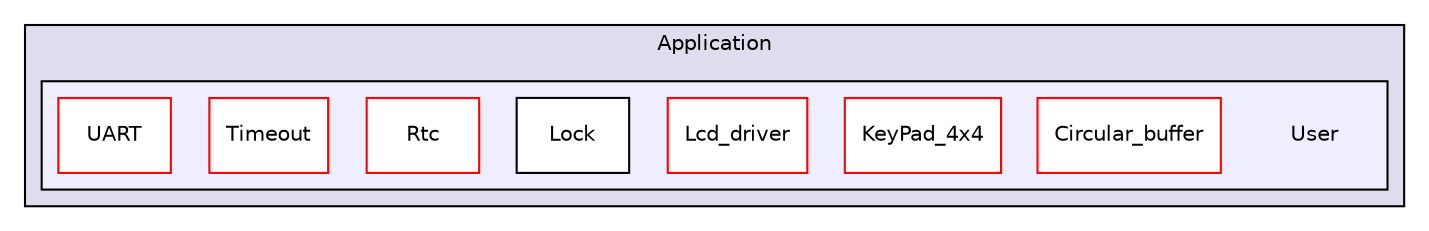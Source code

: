 digraph "Application/User" {
  compound=true
  node [ fontsize="10", fontname="Helvetica"];
  edge [ labelfontsize="10", labelfontname="Helvetica"];
  subgraph clusterdir_cdcee010420be67b169ffb8aacdf586c {
    graph [ bgcolor="#ddddee", pencolor="black", label="Application" fontname="Helvetica", fontsize="10", URL="dir_cdcee010420be67b169ffb8aacdf586c.html"]
  subgraph clusterdir_2a26a320998a2a6a516c041be8ee1b4c {
    graph [ bgcolor="#eeeeff", pencolor="black", label="" URL="dir_2a26a320998a2a6a516c041be8ee1b4c.html"];
    dir_2a26a320998a2a6a516c041be8ee1b4c [shape=plaintext label="User"];
    dir_1d69277eeee4eb7dfb785520f365ccc6 [shape=box label="Circular_buffer" color="red" fillcolor="white" style="filled" URL="dir_1d69277eeee4eb7dfb785520f365ccc6.html"];
    dir_98d5ac9bf70aacdbdcd1c1874b4eea84 [shape=box label="KeyPad_4x4" color="red" fillcolor="white" style="filled" URL="dir_98d5ac9bf70aacdbdcd1c1874b4eea84.html"];
    dir_4ca6522bd660af7a458beb47462a129d [shape=box label="Lcd_driver" color="red" fillcolor="white" style="filled" URL="dir_4ca6522bd660af7a458beb47462a129d.html"];
    dir_8432685c0534c316aeb240aa9d2e6136 [shape=box label="Lock" color="black" fillcolor="white" style="filled" URL="dir_8432685c0534c316aeb240aa9d2e6136.html"];
    dir_faeb32de39bdb2a1131ebee278bcff11 [shape=box label="Rtc" color="red" fillcolor="white" style="filled" URL="dir_faeb32de39bdb2a1131ebee278bcff11.html"];
    dir_635859043a8165682a1c165323ddc172 [shape=box label="Timeout" color="red" fillcolor="white" style="filled" URL="dir_635859043a8165682a1c165323ddc172.html"];
    dir_8ac46d52b1160ef35e038ec5e9dfc135 [shape=box label="UART" color="red" fillcolor="white" style="filled" URL="dir_8ac46d52b1160ef35e038ec5e9dfc135.html"];
  }
  }
}
